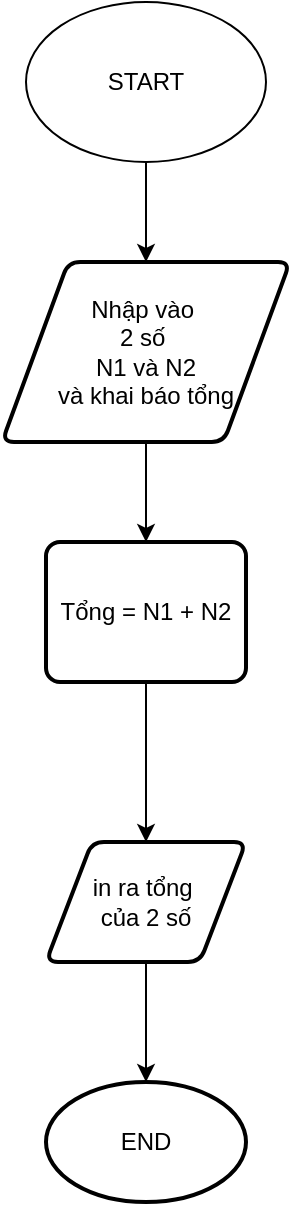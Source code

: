 <mxfile version="25.0.3">
  <diagram name="Trang-1" id="fI1fXI7jSGelNQvmiIvR">
    <mxGraphModel dx="794" dy="446" grid="1" gridSize="10" guides="1" tooltips="1" connect="1" arrows="1" fold="1" page="1" pageScale="1" pageWidth="827" pageHeight="1169" math="0" shadow="0">
      <root>
        <mxCell id="0" />
        <mxCell id="1" parent="0" />
        <mxCell id="JSi_AhWX088z8bTcLYFd-6" style="edgeStyle=orthogonalEdgeStyle;rounded=0;orthogonalLoop=1;jettySize=auto;html=1;entryX=0.5;entryY=0;entryDx=0;entryDy=0;" edge="1" parent="1" source="JSi_AhWX088z8bTcLYFd-1" target="JSi_AhWX088z8bTcLYFd-2">
          <mxGeometry relative="1" as="geometry" />
        </mxCell>
        <mxCell id="JSi_AhWX088z8bTcLYFd-1" value="START" style="ellipse;whiteSpace=wrap;html=1;" vertex="1" parent="1">
          <mxGeometry x="354" y="10" width="120" height="80" as="geometry" />
        </mxCell>
        <mxCell id="JSi_AhWX088z8bTcLYFd-7" style="edgeStyle=orthogonalEdgeStyle;rounded=0;orthogonalLoop=1;jettySize=auto;html=1;entryX=0.5;entryY=0;entryDx=0;entryDy=0;" edge="1" parent="1" source="JSi_AhWX088z8bTcLYFd-2" target="JSi_AhWX088z8bTcLYFd-3">
          <mxGeometry relative="1" as="geometry" />
        </mxCell>
        <mxCell id="JSi_AhWX088z8bTcLYFd-2" value="Nhập vào&amp;nbsp;&lt;div&gt;2 số&amp;nbsp;&lt;div class=&quot;custom-cursor-default-hover&quot;&gt;N1 và N2&lt;/div&gt;&lt;/div&gt;&lt;div class=&quot;custom-cursor-default-hover&quot;&gt;và khai báo tổng&lt;/div&gt;" style="shape=parallelogram;html=1;strokeWidth=2;perimeter=parallelogramPerimeter;whiteSpace=wrap;rounded=1;arcSize=12;size=0.23;" vertex="1" parent="1">
          <mxGeometry x="342" y="140" width="144" height="90" as="geometry" />
        </mxCell>
        <mxCell id="JSi_AhWX088z8bTcLYFd-8" style="edgeStyle=orthogonalEdgeStyle;rounded=0;orthogonalLoop=1;jettySize=auto;html=1;entryX=0.5;entryY=0;entryDx=0;entryDy=0;" edge="1" parent="1" source="JSi_AhWX088z8bTcLYFd-3" target="JSi_AhWX088z8bTcLYFd-4">
          <mxGeometry relative="1" as="geometry" />
        </mxCell>
        <mxCell id="JSi_AhWX088z8bTcLYFd-3" value="Tổng = N1 + N2" style="rounded=1;whiteSpace=wrap;html=1;absoluteArcSize=1;arcSize=14;strokeWidth=2;" vertex="1" parent="1">
          <mxGeometry x="364" y="280" width="100" height="70" as="geometry" />
        </mxCell>
        <mxCell id="JSi_AhWX088z8bTcLYFd-4" value="in ra tổng&amp;nbsp;&lt;div&gt;của&amp;nbsp;&lt;span style=&quot;background-color: initial;&quot;&gt;2 số&lt;/span&gt;&lt;/div&gt;" style="shape=parallelogram;html=1;strokeWidth=2;perimeter=parallelogramPerimeter;whiteSpace=wrap;rounded=1;arcSize=12;size=0.23;" vertex="1" parent="1">
          <mxGeometry x="364" y="430" width="100" height="60" as="geometry" />
        </mxCell>
        <mxCell id="JSi_AhWX088z8bTcLYFd-5" value="END" style="strokeWidth=2;html=1;shape=mxgraph.flowchart.start_1;whiteSpace=wrap;" vertex="1" parent="1">
          <mxGeometry x="364" y="550" width="100" height="60" as="geometry" />
        </mxCell>
        <mxCell id="JSi_AhWX088z8bTcLYFd-9" style="edgeStyle=orthogonalEdgeStyle;rounded=0;orthogonalLoop=1;jettySize=auto;html=1;entryX=0.5;entryY=0;entryDx=0;entryDy=0;entryPerimeter=0;" edge="1" parent="1" source="JSi_AhWX088z8bTcLYFd-4" target="JSi_AhWX088z8bTcLYFd-5">
          <mxGeometry relative="1" as="geometry" />
        </mxCell>
      </root>
    </mxGraphModel>
  </diagram>
</mxfile>
